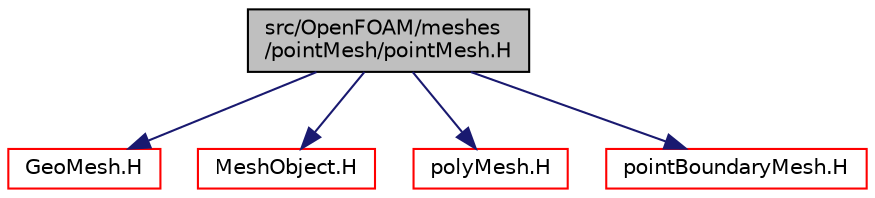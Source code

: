 digraph "src/OpenFOAM/meshes/pointMesh/pointMesh.H"
{
  bgcolor="transparent";
  edge [fontname="Helvetica",fontsize="10",labelfontname="Helvetica",labelfontsize="10"];
  node [fontname="Helvetica",fontsize="10",shape=record];
  Node1 [label="src/OpenFOAM/meshes\l/pointMesh/pointMesh.H",height=0.2,width=0.4,color="black", fillcolor="grey75", style="filled", fontcolor="black"];
  Node1 -> Node2 [color="midnightblue",fontsize="10",style="solid",fontname="Helvetica"];
  Node2 [label="GeoMesh.H",height=0.2,width=0.4,color="red",URL="$a08488.html"];
  Node1 -> Node3 [color="midnightblue",fontsize="10",style="solid",fontname="Helvetica"];
  Node3 [label="MeshObject.H",height=0.2,width=0.4,color="red",URL="$a08505.html"];
  Node1 -> Node4 [color="midnightblue",fontsize="10",style="solid",fontname="Helvetica"];
  Node4 [label="polyMesh.H",height=0.2,width=0.4,color="red",URL="$a08657.html"];
  Node1 -> Node5 [color="midnightblue",fontsize="10",style="solid",fontname="Helvetica"];
  Node5 [label="pointBoundaryMesh.H",height=0.2,width=0.4,color="red",URL="$a08578.html"];
}
